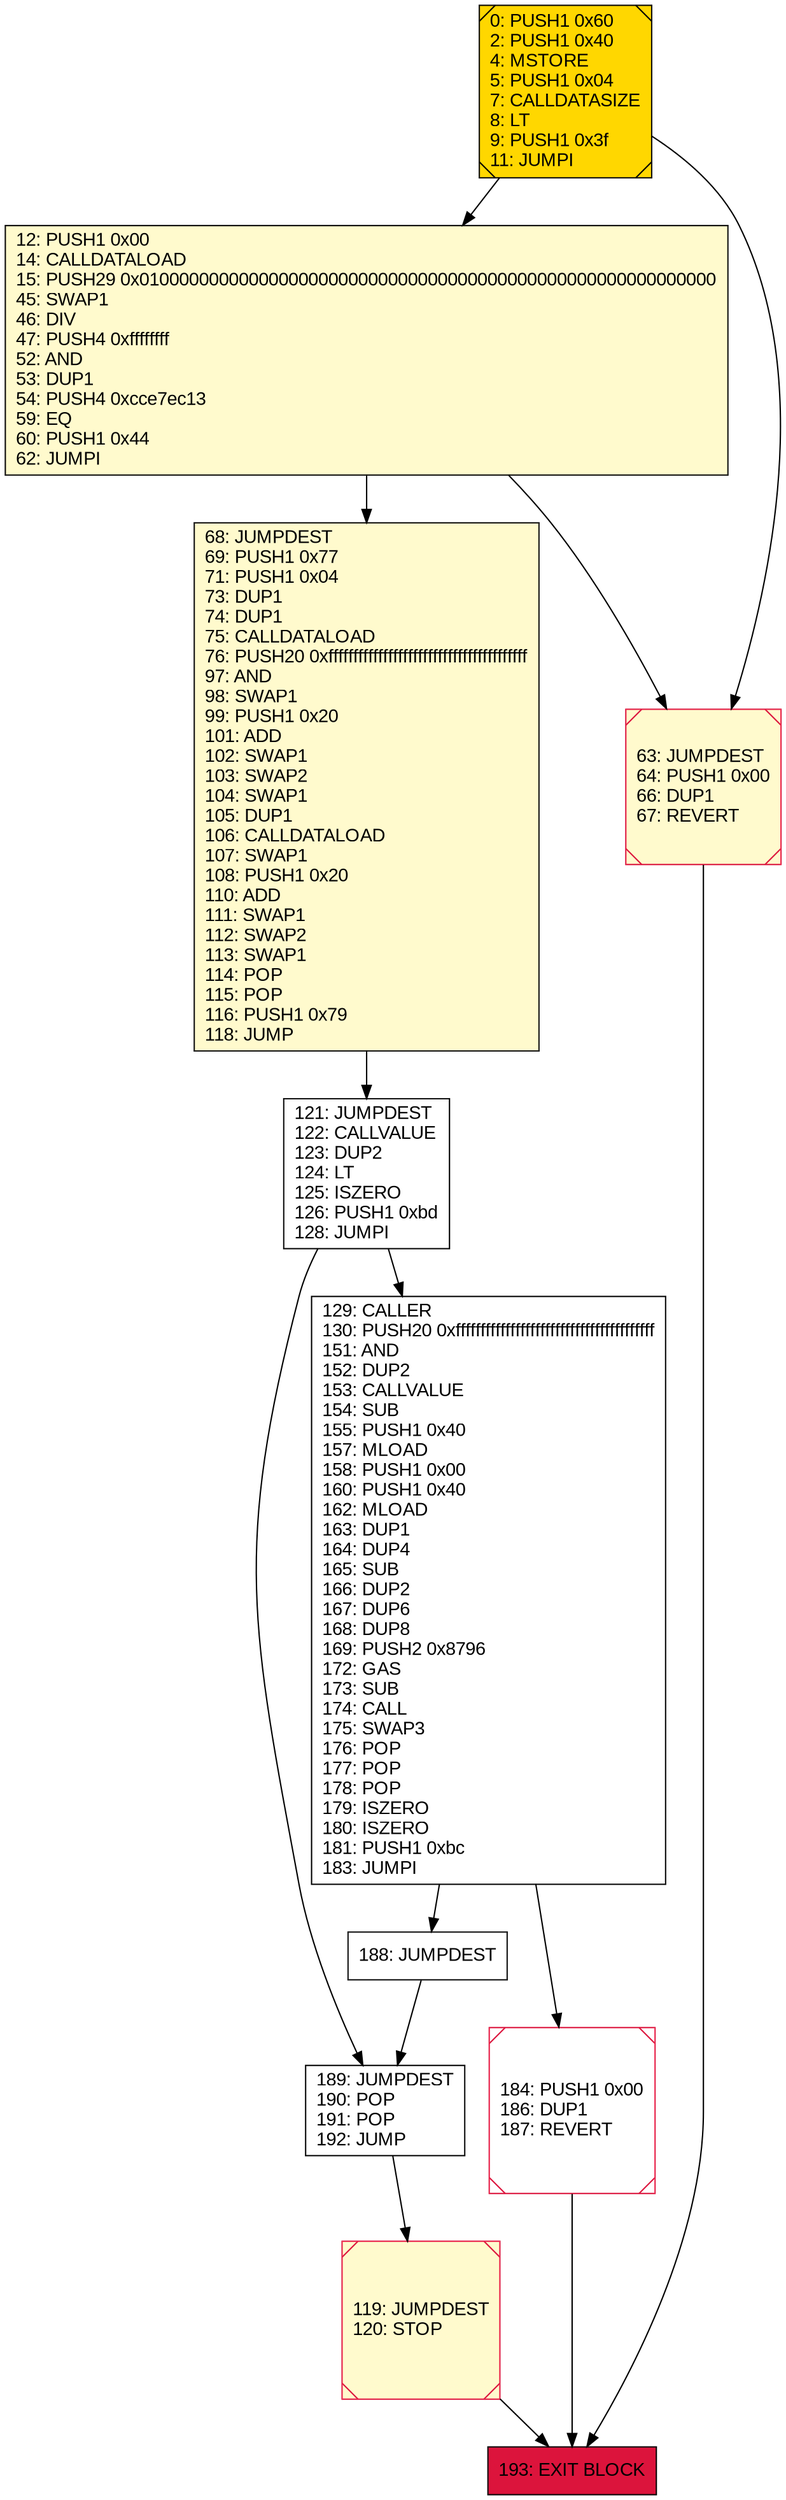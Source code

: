 digraph G {
bgcolor=transparent rankdir=UD;
node [shape=box style=filled color=black fillcolor=white fontname=arial fontcolor=black];
193 [label="193: EXIT BLOCK\l" fillcolor=crimson ];
188 [label="188: JUMPDEST\l" ];
119 [label="119: JUMPDEST\l120: STOP\l" fillcolor=lemonchiffon shape=Msquare color=crimson ];
68 [label="68: JUMPDEST\l69: PUSH1 0x77\l71: PUSH1 0x04\l73: DUP1\l74: DUP1\l75: CALLDATALOAD\l76: PUSH20 0xffffffffffffffffffffffffffffffffffffffff\l97: AND\l98: SWAP1\l99: PUSH1 0x20\l101: ADD\l102: SWAP1\l103: SWAP2\l104: SWAP1\l105: DUP1\l106: CALLDATALOAD\l107: SWAP1\l108: PUSH1 0x20\l110: ADD\l111: SWAP1\l112: SWAP2\l113: SWAP1\l114: POP\l115: POP\l116: PUSH1 0x79\l118: JUMP\l" fillcolor=lemonchiffon ];
189 [label="189: JUMPDEST\l190: POP\l191: POP\l192: JUMP\l" ];
184 [label="184: PUSH1 0x00\l186: DUP1\l187: REVERT\l" shape=Msquare color=crimson ];
12 [label="12: PUSH1 0x00\l14: CALLDATALOAD\l15: PUSH29 0x0100000000000000000000000000000000000000000000000000000000\l45: SWAP1\l46: DIV\l47: PUSH4 0xffffffff\l52: AND\l53: DUP1\l54: PUSH4 0xcce7ec13\l59: EQ\l60: PUSH1 0x44\l62: JUMPI\l" fillcolor=lemonchiffon ];
63 [label="63: JUMPDEST\l64: PUSH1 0x00\l66: DUP1\l67: REVERT\l" fillcolor=lemonchiffon shape=Msquare color=crimson ];
129 [label="129: CALLER\l130: PUSH20 0xffffffffffffffffffffffffffffffffffffffff\l151: AND\l152: DUP2\l153: CALLVALUE\l154: SUB\l155: PUSH1 0x40\l157: MLOAD\l158: PUSH1 0x00\l160: PUSH1 0x40\l162: MLOAD\l163: DUP1\l164: DUP4\l165: SUB\l166: DUP2\l167: DUP6\l168: DUP8\l169: PUSH2 0x8796\l172: GAS\l173: SUB\l174: CALL\l175: SWAP3\l176: POP\l177: POP\l178: POP\l179: ISZERO\l180: ISZERO\l181: PUSH1 0xbc\l183: JUMPI\l" ];
0 [label="0: PUSH1 0x60\l2: PUSH1 0x40\l4: MSTORE\l5: PUSH1 0x04\l7: CALLDATASIZE\l8: LT\l9: PUSH1 0x3f\l11: JUMPI\l" fillcolor=lemonchiffon shape=Msquare fillcolor=gold ];
121 [label="121: JUMPDEST\l122: CALLVALUE\l123: DUP2\l124: LT\l125: ISZERO\l126: PUSH1 0xbd\l128: JUMPI\l" ];
12 -> 63;
119 -> 193;
129 -> 184;
188 -> 189;
68 -> 121;
129 -> 188;
0 -> 12;
0 -> 63;
121 -> 129;
189 -> 119;
121 -> 189;
184 -> 193;
63 -> 193;
12 -> 68;
}
